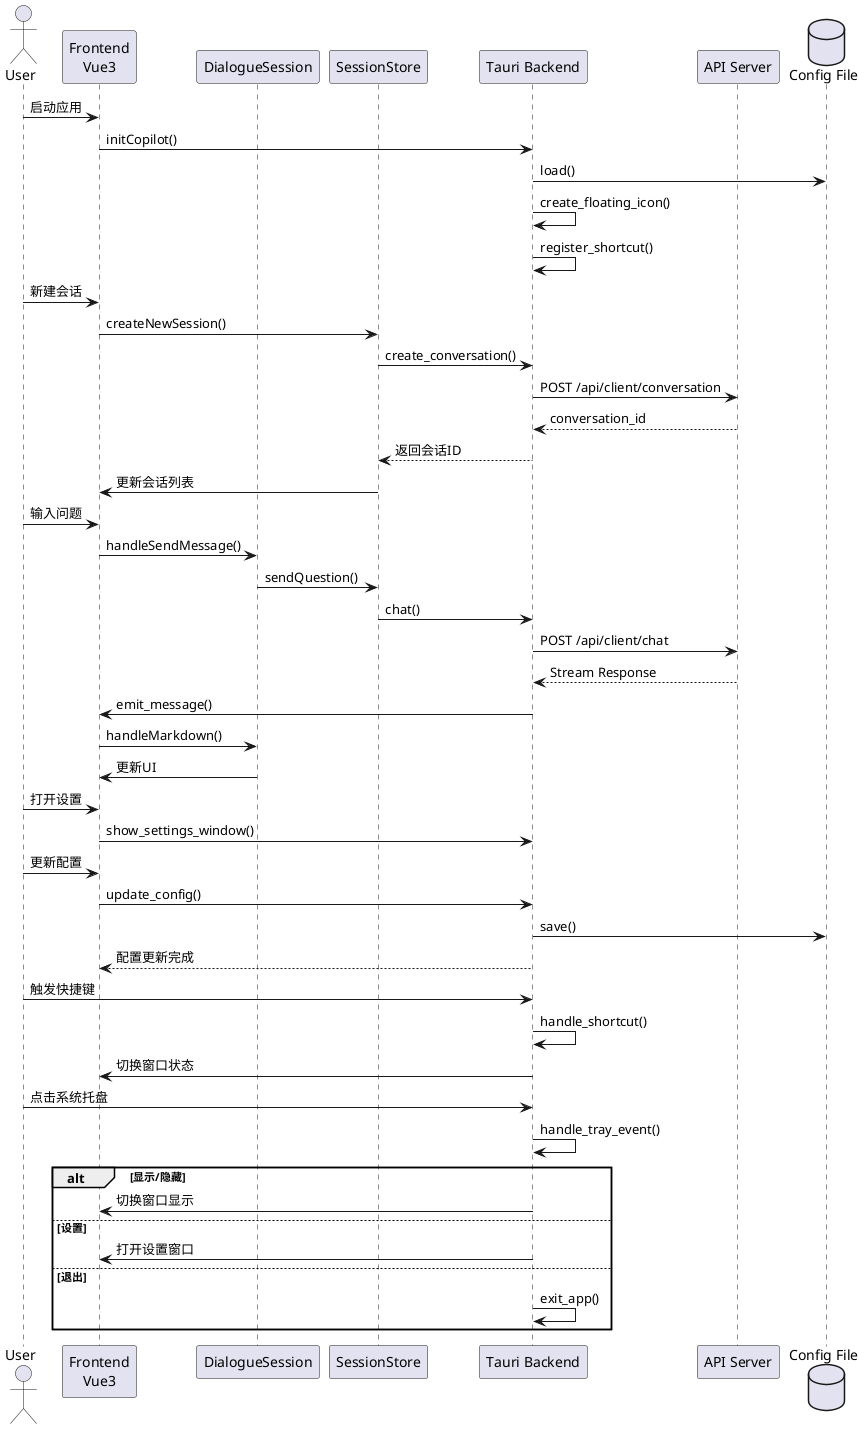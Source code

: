 @startuml Desktop Application Sequence

' Participants
actor User
participant "Frontend\nVue3" as Frontend
participant "DialogueSession" as Session
participant "SessionStore" as Store
participant "Tauri Backend" as Backend
participant "API Server" as Server
database "Config File" as Config

' Application Startup
User -> Frontend: 启动应用
Frontend -> Backend: initCopilot()
Backend -> Config: load()
Backend -> Backend: create_floating_icon()
Backend -> Backend: register_shortcut()

' Session Management
User -> Frontend: 新建会话
Frontend -> Store: createNewSession()
Store -> Backend: create_conversation()
Backend -> Server: POST /api/client/conversation
Server --> Backend: conversation_id
Backend --> Store: 返回会话ID
Store -> Frontend: 更新会话列表

' Chat Flow
User -> Frontend: 输入问题
Frontend -> Session: handleSendMessage()
Session -> Store: sendQuestion()
Store -> Backend: chat()
Backend -> Server: POST /api/client/chat
Server --> Backend: Stream Response
Backend -> Frontend: emit_message()
Frontend -> Session: handleMarkdown()
Session -> Frontend: 更新UI

' Settings Flow
User -> Frontend: 打开设置
Frontend -> Backend: show_settings_window()
User -> Frontend: 更新配置
Frontend -> Backend: update_config()
Backend -> Config: save()
Backend --> Frontend: 配置更新完成

' Global Shortcut
User -> Backend: 触发快捷键
Backend -> Backend: handle_shortcut()
Backend -> Frontend: 切换窗口状态

' System Tray
User -> Backend: 点击系统托盘
Backend -> Backend: handle_tray_event()
alt 显示/隐藏
    Backend -> Frontend: 切换窗口显示
else 设置
    Backend -> Frontend: 打开设置窗口
else 退出
    Backend -> Backend: exit_app()
end

@enduml
